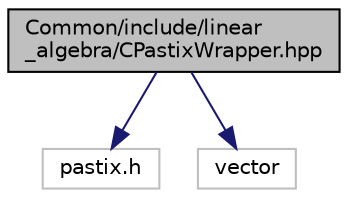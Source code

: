 digraph "Common/include/linear_algebra/CPastixWrapper.hpp"
{
 // LATEX_PDF_SIZE
  edge [fontname="Helvetica",fontsize="10",labelfontname="Helvetica",labelfontsize="10"];
  node [fontname="Helvetica",fontsize="10",shape=record];
  Node1 [label="Common/include/linear\l_algebra/CPastixWrapper.hpp",height=0.2,width=0.4,color="black", fillcolor="grey75", style="filled", fontcolor="black",tooltip="An interface to the INRIA solver PaStiX (http://pastix.gforge.inria.fr/files/README-txt...."];
  Node1 -> Node2 [color="midnightblue",fontsize="10",style="solid",fontname="Helvetica"];
  Node2 [label="pastix.h",height=0.2,width=0.4,color="grey75", fillcolor="white", style="filled",tooltip=" "];
  Node1 -> Node3 [color="midnightblue",fontsize="10",style="solid",fontname="Helvetica"];
  Node3 [label="vector",height=0.2,width=0.4,color="grey75", fillcolor="white", style="filled",tooltip=" "];
}
